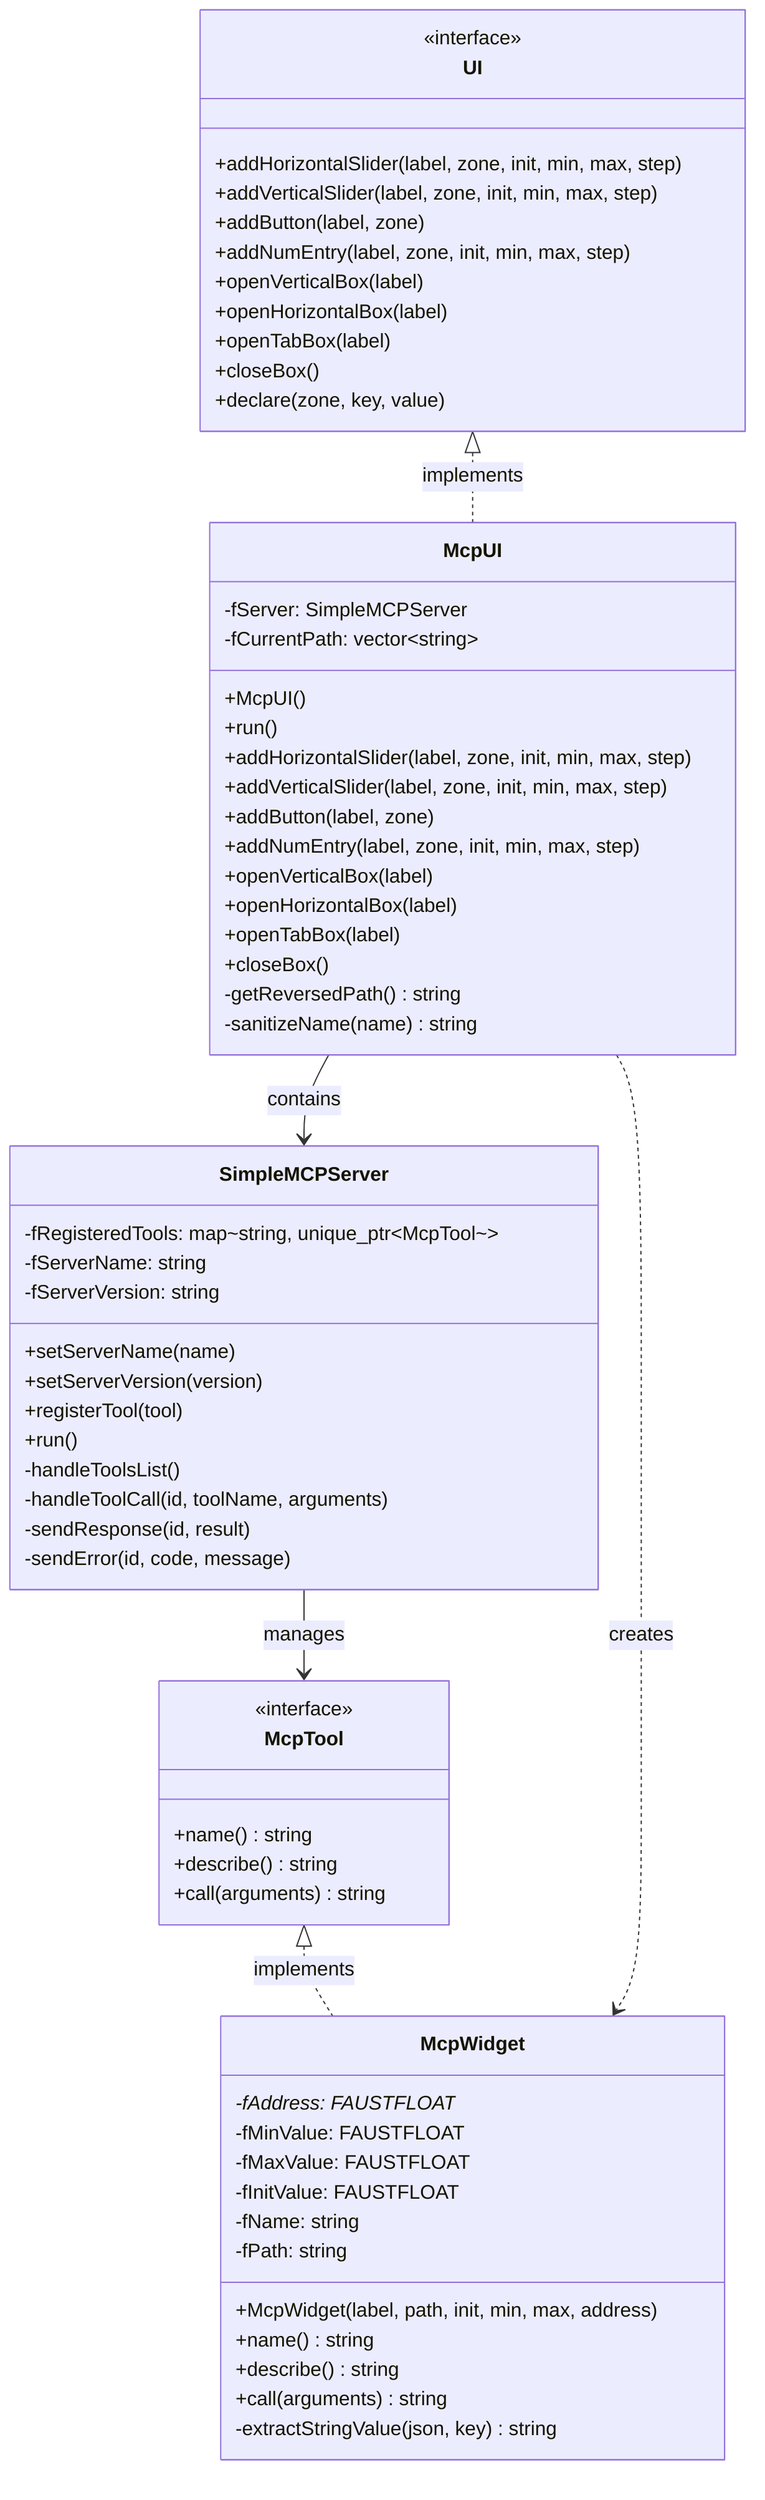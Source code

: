 classDiagram
    class UI {
        <<interface>>
        +addHorizontalSlider(label, zone, init, min, max, step)
        +addVerticalSlider(label, zone, init, min, max, step)
        +addButton(label, zone)
        +addNumEntry(label, zone, init, min, max, step)
        +openVerticalBox(label)
        +openHorizontalBox(label)
        +openTabBox(label)
        +closeBox()
        +declare(zone, key, value)
    }

    class McpTool {
        <<interface>>
        +name() string
        +describe() string
        +call(arguments) string
    }

    class SimpleMCPServer {
        -fRegisteredTools: map~string, unique_ptr~McpTool~~
        -fServerName: string
        -fServerVersion: string
        +setServerName(name)
        +setServerVersion(version)
        +registerTool(tool)
        +run()
        -handleToolsList()
        -handleToolCall(id, toolName, arguments)
        -sendResponse(id, result)
        -sendError(id, code, message)
    }

    class McpWidget {
        -fAddress: FAUSTFLOAT*
        -fMinValue: FAUSTFLOAT
        -fMaxValue: FAUSTFLOAT
        -fInitValue: FAUSTFLOAT
        -fName: string
        -fPath: string
        +McpWidget(label, path, init, min, max, address)
        +name() string
        +describe() string
        +call(arguments) string
        -extractStringValue(json, key) string
    }

    class McpUI {
        -fServer: SimpleMCPServer
        -fCurrentPath: vector~string~
        +McpUI()
        +run()
        +addHorizontalSlider(label, zone, init, min, max, step)
        +addVerticalSlider(label, zone, init, min, max, step)
        +addButton(label, zone)
        +addNumEntry(label, zone, init, min, max, step)
        +openVerticalBox(label)
        +openHorizontalBox(label)
        +openTabBox(label)
        +closeBox()
        -getReversedPath() string
        -sanitizeName(name) string
    }

    UI <|.. McpUI : implements
    McpTool <|.. McpWidget : implements
    McpUI --> SimpleMCPServer : contains
    SimpleMCPServer --> McpTool : manages
    McpUI ..> McpWidget : creates